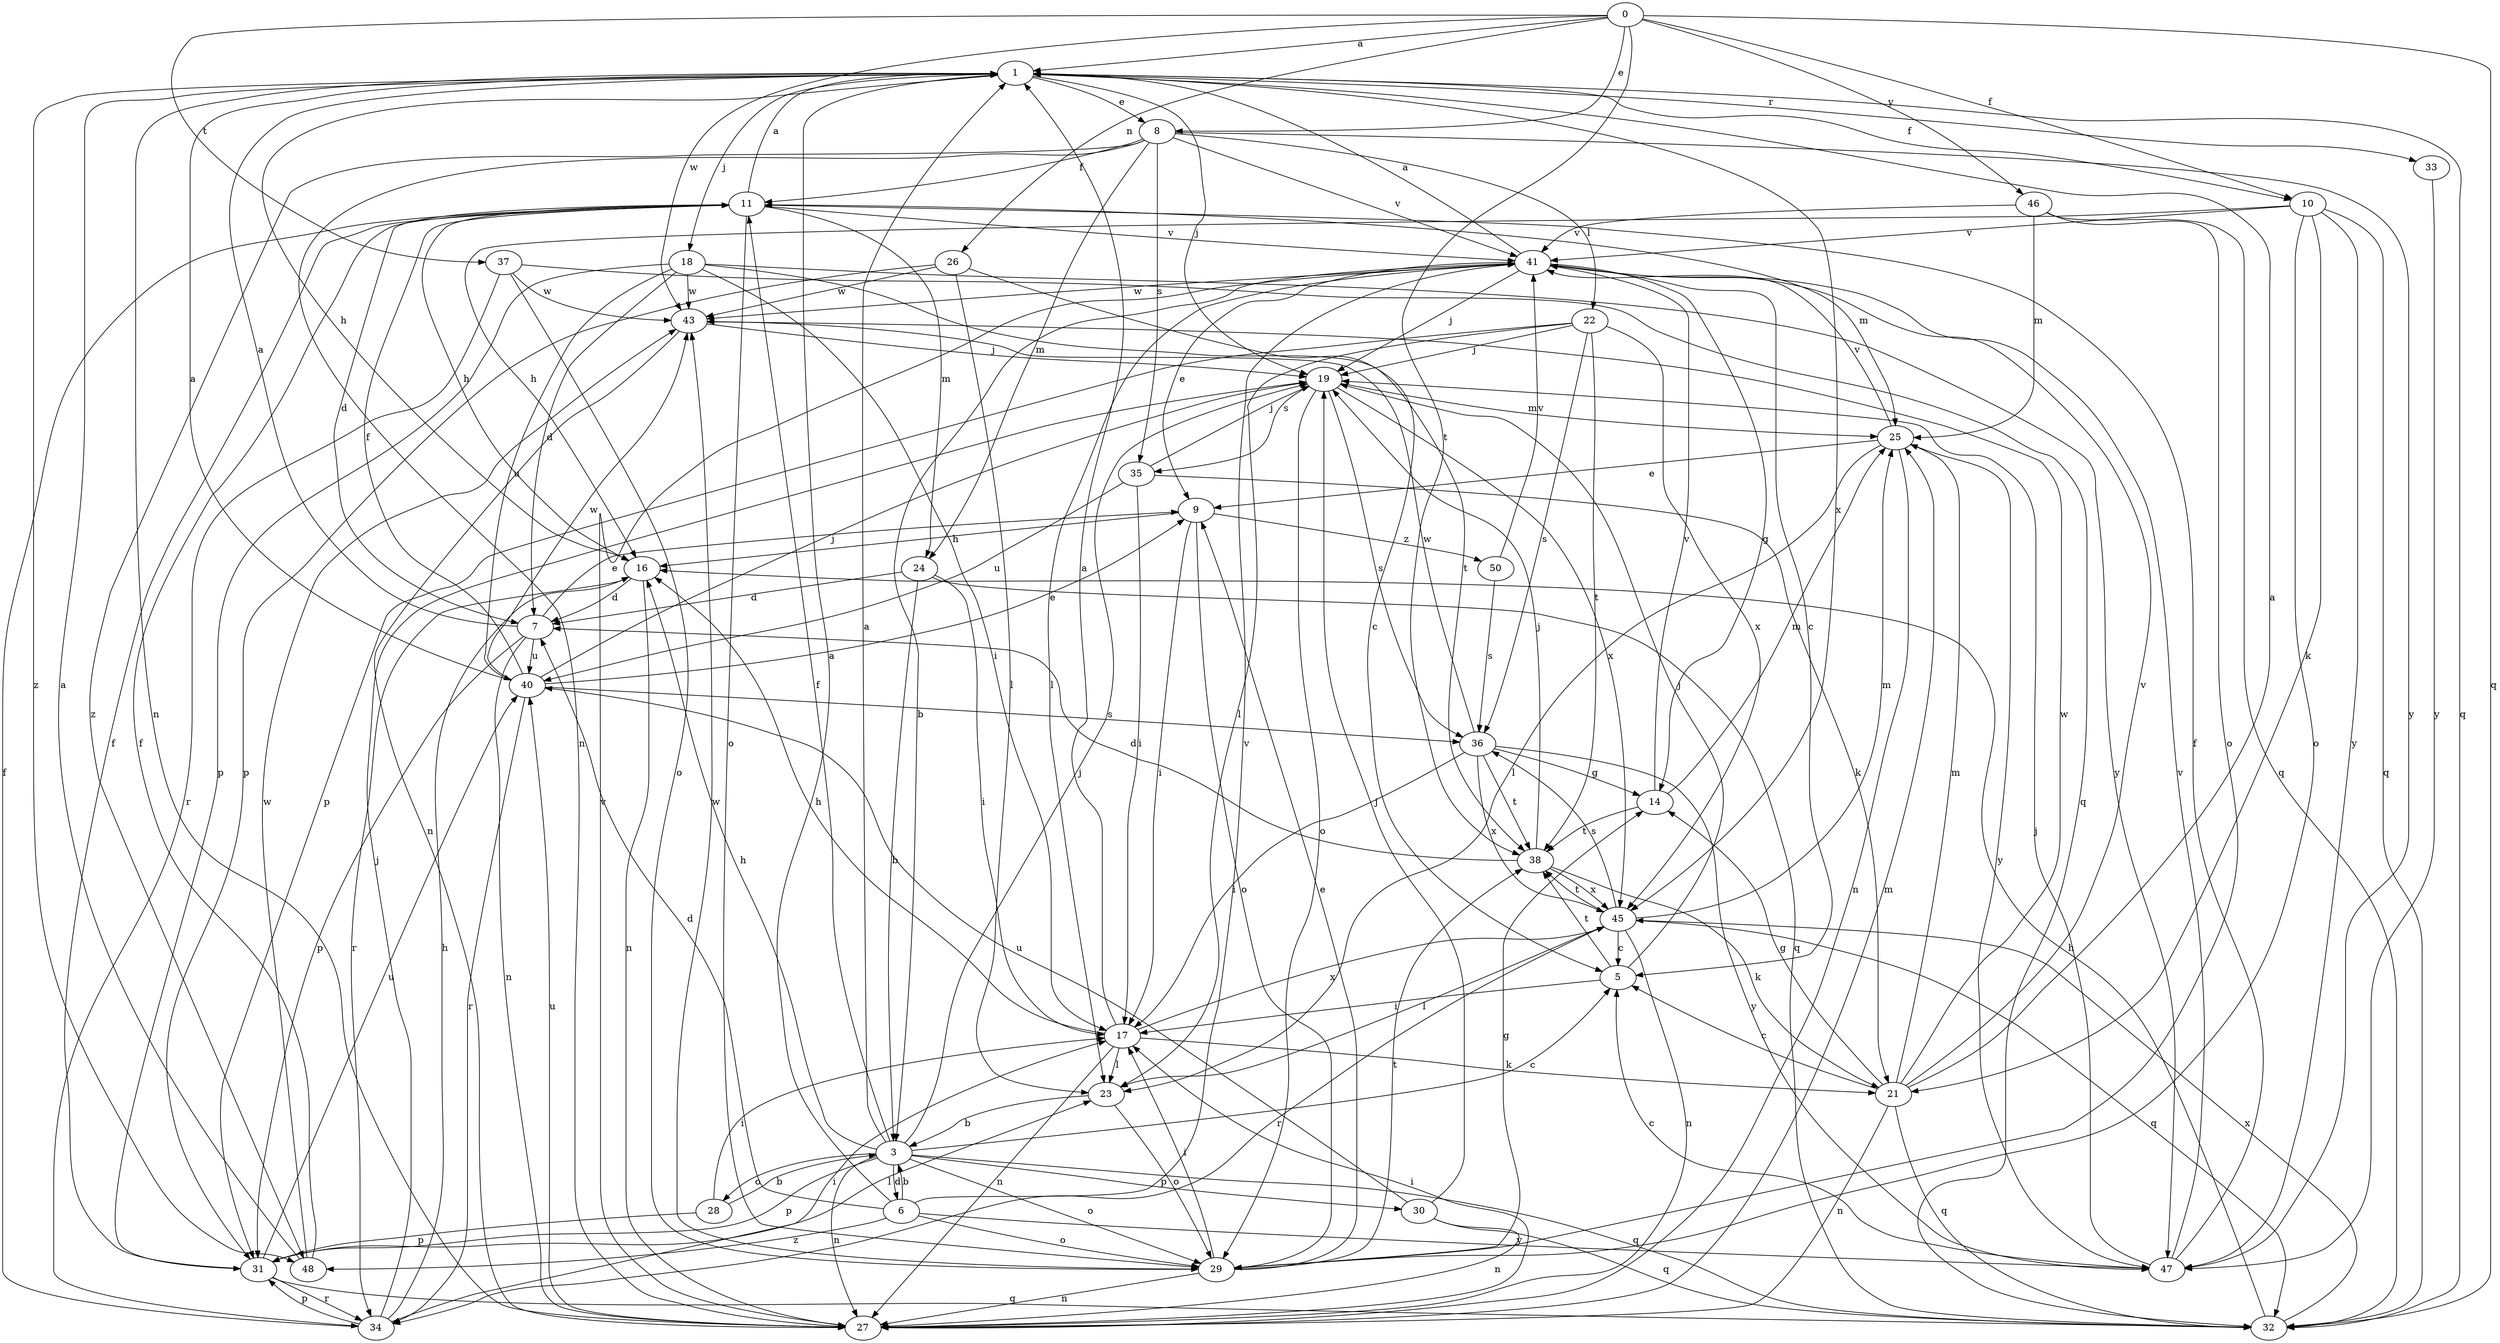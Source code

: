 strict digraph  {
0;
1;
3;
5;
6;
7;
8;
9;
10;
11;
14;
16;
17;
18;
19;
21;
22;
23;
24;
25;
26;
27;
28;
29;
30;
31;
32;
33;
34;
35;
36;
37;
38;
40;
41;
43;
45;
46;
47;
48;
50;
0 -> 1  [label=a];
0 -> 8  [label=e];
0 -> 10  [label=f];
0 -> 26  [label=n];
0 -> 32  [label=q];
0 -> 37  [label=t];
0 -> 38  [label=t];
0 -> 43  [label=w];
0 -> 46  [label=y];
1 -> 8  [label=e];
1 -> 10  [label=f];
1 -> 16  [label=h];
1 -> 18  [label=j];
1 -> 19  [label=j];
1 -> 27  [label=n];
1 -> 32  [label=q];
1 -> 33  [label=r];
1 -> 45  [label=x];
1 -> 48  [label=z];
3 -> 1  [label=a];
3 -> 5  [label=c];
3 -> 6  [label=d];
3 -> 11  [label=f];
3 -> 16  [label=h];
3 -> 19  [label=j];
3 -> 27  [label=n];
3 -> 28  [label=o];
3 -> 29  [label=o];
3 -> 30  [label=p];
3 -> 31  [label=p];
3 -> 32  [label=q];
5 -> 17  [label=i];
5 -> 19  [label=j];
5 -> 38  [label=t];
6 -> 1  [label=a];
6 -> 3  [label=b];
6 -> 7  [label=d];
6 -> 29  [label=o];
6 -> 41  [label=v];
6 -> 47  [label=y];
6 -> 48  [label=z];
7 -> 1  [label=a];
7 -> 9  [label=e];
7 -> 27  [label=n];
7 -> 31  [label=p];
7 -> 40  [label=u];
8 -> 11  [label=f];
8 -> 22  [label=l];
8 -> 24  [label=m];
8 -> 27  [label=n];
8 -> 35  [label=s];
8 -> 41  [label=v];
8 -> 47  [label=y];
8 -> 48  [label=z];
9 -> 16  [label=h];
9 -> 17  [label=i];
9 -> 29  [label=o];
9 -> 50  [label=z];
10 -> 16  [label=h];
10 -> 21  [label=k];
10 -> 29  [label=o];
10 -> 32  [label=q];
10 -> 41  [label=v];
10 -> 47  [label=y];
11 -> 1  [label=a];
11 -> 7  [label=d];
11 -> 16  [label=h];
11 -> 24  [label=m];
11 -> 25  [label=m];
11 -> 29  [label=o];
11 -> 41  [label=v];
14 -> 25  [label=m];
14 -> 38  [label=t];
14 -> 41  [label=v];
16 -> 7  [label=d];
16 -> 27  [label=n];
16 -> 34  [label=r];
17 -> 1  [label=a];
17 -> 16  [label=h];
17 -> 21  [label=k];
17 -> 23  [label=l];
17 -> 27  [label=n];
17 -> 45  [label=x];
18 -> 7  [label=d];
18 -> 17  [label=i];
18 -> 31  [label=p];
18 -> 38  [label=t];
18 -> 40  [label=u];
18 -> 43  [label=w];
18 -> 47  [label=y];
19 -> 25  [label=m];
19 -> 29  [label=o];
19 -> 35  [label=s];
19 -> 36  [label=s];
19 -> 45  [label=x];
21 -> 1  [label=a];
21 -> 5  [label=c];
21 -> 14  [label=g];
21 -> 25  [label=m];
21 -> 27  [label=n];
21 -> 32  [label=q];
21 -> 41  [label=v];
21 -> 43  [label=w];
22 -> 19  [label=j];
22 -> 23  [label=l];
22 -> 31  [label=p];
22 -> 36  [label=s];
22 -> 38  [label=t];
22 -> 45  [label=x];
23 -> 3  [label=b];
23 -> 29  [label=o];
24 -> 3  [label=b];
24 -> 7  [label=d];
24 -> 17  [label=i];
24 -> 32  [label=q];
25 -> 9  [label=e];
25 -> 23  [label=l];
25 -> 27  [label=n];
25 -> 41  [label=v];
25 -> 47  [label=y];
26 -> 5  [label=c];
26 -> 23  [label=l];
26 -> 31  [label=p];
26 -> 43  [label=w];
27 -> 17  [label=i];
27 -> 25  [label=m];
27 -> 40  [label=u];
27 -> 41  [label=v];
28 -> 3  [label=b];
28 -> 17  [label=i];
28 -> 31  [label=p];
29 -> 9  [label=e];
29 -> 14  [label=g];
29 -> 17  [label=i];
29 -> 27  [label=n];
29 -> 38  [label=t];
29 -> 43  [label=w];
30 -> 19  [label=j];
30 -> 27  [label=n];
30 -> 32  [label=q];
30 -> 40  [label=u];
31 -> 11  [label=f];
31 -> 23  [label=l];
31 -> 32  [label=q];
31 -> 34  [label=r];
31 -> 40  [label=u];
32 -> 16  [label=h];
32 -> 45  [label=x];
33 -> 47  [label=y];
34 -> 11  [label=f];
34 -> 16  [label=h];
34 -> 17  [label=i];
34 -> 19  [label=j];
34 -> 31  [label=p];
35 -> 17  [label=i];
35 -> 19  [label=j];
35 -> 21  [label=k];
35 -> 40  [label=u];
36 -> 14  [label=g];
36 -> 17  [label=i];
36 -> 38  [label=t];
36 -> 43  [label=w];
36 -> 45  [label=x];
36 -> 47  [label=y];
37 -> 29  [label=o];
37 -> 32  [label=q];
37 -> 34  [label=r];
37 -> 43  [label=w];
38 -> 7  [label=d];
38 -> 19  [label=j];
38 -> 21  [label=k];
38 -> 45  [label=x];
40 -> 1  [label=a];
40 -> 9  [label=e];
40 -> 11  [label=f];
40 -> 19  [label=j];
40 -> 34  [label=r];
40 -> 36  [label=s];
40 -> 43  [label=w];
41 -> 1  [label=a];
41 -> 3  [label=b];
41 -> 5  [label=c];
41 -> 9  [label=e];
41 -> 14  [label=g];
41 -> 19  [label=j];
41 -> 23  [label=l];
41 -> 43  [label=w];
43 -> 19  [label=j];
43 -> 27  [label=n];
45 -> 5  [label=c];
45 -> 23  [label=l];
45 -> 25  [label=m];
45 -> 27  [label=n];
45 -> 32  [label=q];
45 -> 34  [label=r];
45 -> 36  [label=s];
45 -> 38  [label=t];
46 -> 25  [label=m];
46 -> 29  [label=o];
46 -> 32  [label=q];
46 -> 41  [label=v];
47 -> 5  [label=c];
47 -> 11  [label=f];
47 -> 19  [label=j];
47 -> 41  [label=v];
48 -> 1  [label=a];
48 -> 11  [label=f];
48 -> 43  [label=w];
50 -> 36  [label=s];
50 -> 41  [label=v];
}
